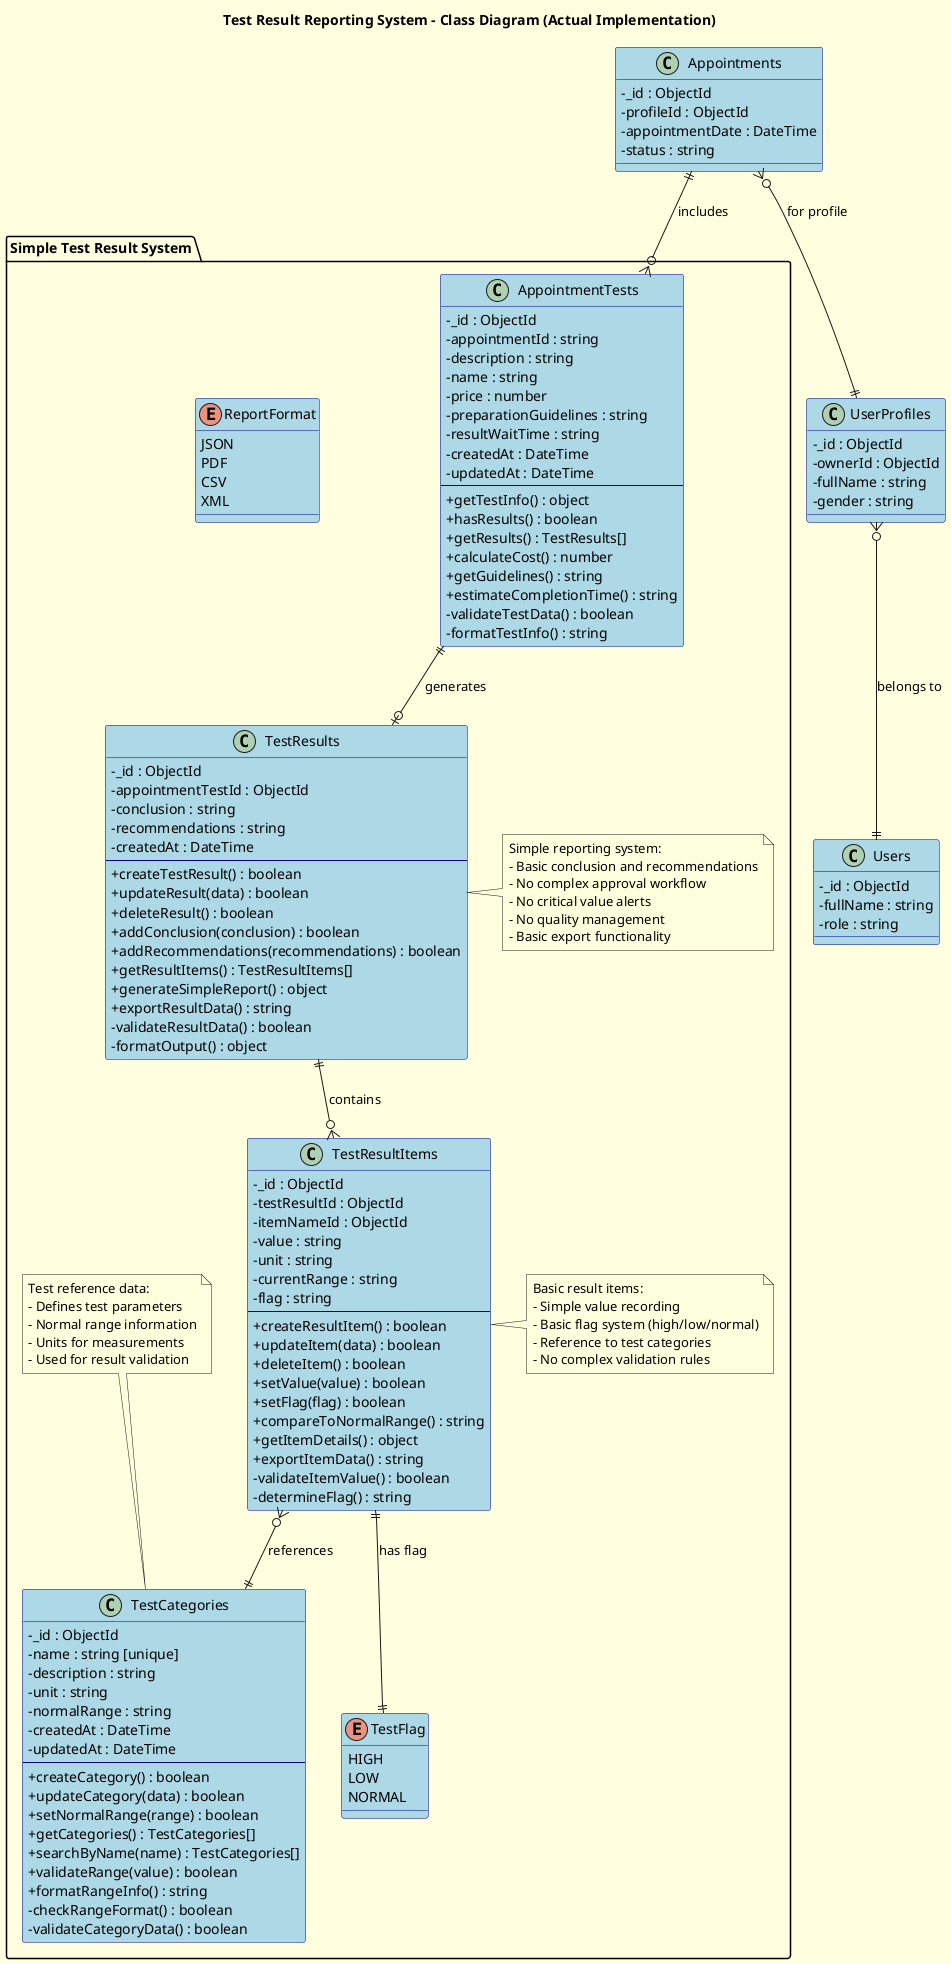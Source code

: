 @startuml 15_test_result_reporting

skinparam classAttributeIconSize 0
skinparam backgroundColor LightYellow
skinparam classBackgroundColor LightBlue
skinparam classBorderColor DarkBlue

title Test Result Reporting System - Class Diagram (Actual Implementation)

package "Simple Test Result System" {
    class TestResults {
        - _id : ObjectId
        - appointmentTestId : ObjectId
        - conclusion : string
        - recommendations : string
        - createdAt : DateTime
        --
        + createTestResult() : boolean
        + updateResult(data) : boolean
        + deleteResult() : boolean
        + addConclusion(conclusion) : boolean
        + addRecommendations(recommendations) : boolean
        + getResultItems() : TestResultItems[]
        + generateSimpleReport() : object
        + exportResultData() : string
        - validateResultData() : boolean
        - formatOutput() : object
    }

    class TestResultItems {
        - _id : ObjectId
        - testResultId : ObjectId
        - itemNameId : ObjectId
        - value : string
        - unit : string
        - currentRange : string
        - flag : string
        --
        + createResultItem() : boolean
        + updateItem(data) : boolean
        + deleteItem() : boolean
        + setValue(value) : boolean
        + setFlag(flag) : boolean
        + compareToNormalRange() : string
        + getItemDetails() : object
        + exportItemData() : string
        - validateItemValue() : boolean
        - determineFlag() : string
    }

    class TestCategories {
        - _id : ObjectId
        - name : string [unique]
        - description : string
        - unit : string
        - normalRange : string
        - createdAt : DateTime
        - updatedAt : DateTime
        --
        + createCategory() : boolean
        + updateCategory(data) : boolean
        + setNormalRange(range) : boolean
        + getCategories() : TestCategories[]
        + searchByName(name) : TestCategories[]
        + validateRange(value) : boolean
        + formatRangeInfo() : string
        - checkRangeFormat() : boolean
        - validateCategoryData() : boolean
    }

    class AppointmentTests {
        - _id : ObjectId
        - appointmentId : string
        - description : string
        - name : string
        - price : number
        - preparationGuidelines : string
        - resultWaitTime : string
        - createdAt : DateTime
        - updatedAt : DateTime
        --
        + getTestInfo() : object
        + hasResults() : boolean
        + getResults() : TestResults[]
        + calculateCost() : number
        + getGuidelines() : string
        + estimateCompletionTime() : string
        - validateTestData() : boolean
        - formatTestInfo() : string
    }

    enum TestFlag {
        HIGH
        LOW
        NORMAL
    }

    enum ReportFormat {
        JSON
        PDF
        CSV
        XML
    }

    note right of TestResults
        Simple reporting system:
        - Basic conclusion and recommendations
        - No complex approval workflow
        - No critical value alerts
        - No quality management
        - Basic export functionality
    end note

    note right of TestResultItems
        Basic result items:
        - Simple value recording
        - Basic flag system (high/low/normal)
        - Reference to test categories
        - No complex validation rules
    end note

    note top of TestCategories
        Test reference data:
        - Defines test parameters
        - Normal range information
        - Units for measurements
        - Used for result validation
    end note
}

' External references for context
class Appointments {
    - _id : ObjectId
    - profileId : ObjectId
    - appointmentDate : DateTime
    - status : string
}

class UserProfiles {
    - _id : ObjectId
    - ownerId : ObjectId
    - fullName : string
    - gender : string
}

class Users {
    - _id : ObjectId
    - fullName : string
    - role : string
}

' Relationships - Simple structure
Appointments ||--o{ AppointmentTests : "includes"
AppointmentTests ||--o| TestResults : "generates"
TestResults ||--o{ TestResultItems : "contains"
TestResultItems }o--|| TestCategories : "references"
TestResultItems ||--|| TestFlag : "has flag"

' External relationships
Appointments }o--|| UserProfiles : "for profile"
UserProfiles }o--|| Users : "belongs to"

@enduml 